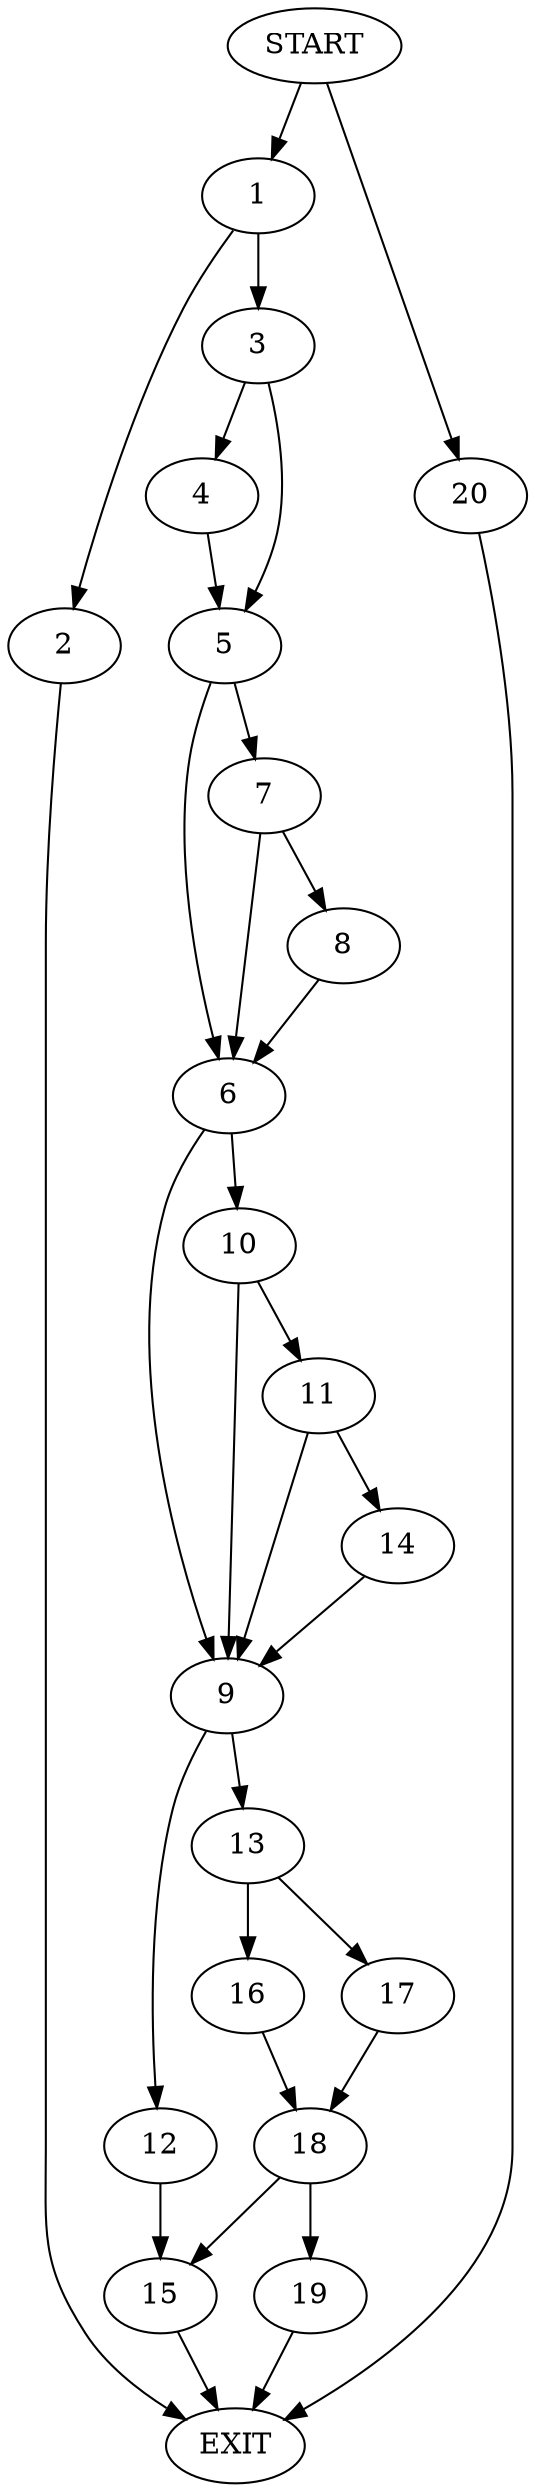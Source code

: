 digraph {
0 [label="START"]
21 [label="EXIT"]
0 -> 1
1 -> 2
1 -> 3
2 -> 21
3 -> 4
3 -> 5
4 -> 5
5 -> 6
5 -> 7
7 -> 6
7 -> 8
6 -> 9
6 -> 10
8 -> 6
10 -> 9
10 -> 11
9 -> 12
9 -> 13
11 -> 9
11 -> 14
14 -> 9
12 -> 15
13 -> 16
13 -> 17
17 -> 18
16 -> 18
18 -> 15
18 -> 19
15 -> 21
19 -> 21
0 -> 20
20 -> 21
}
